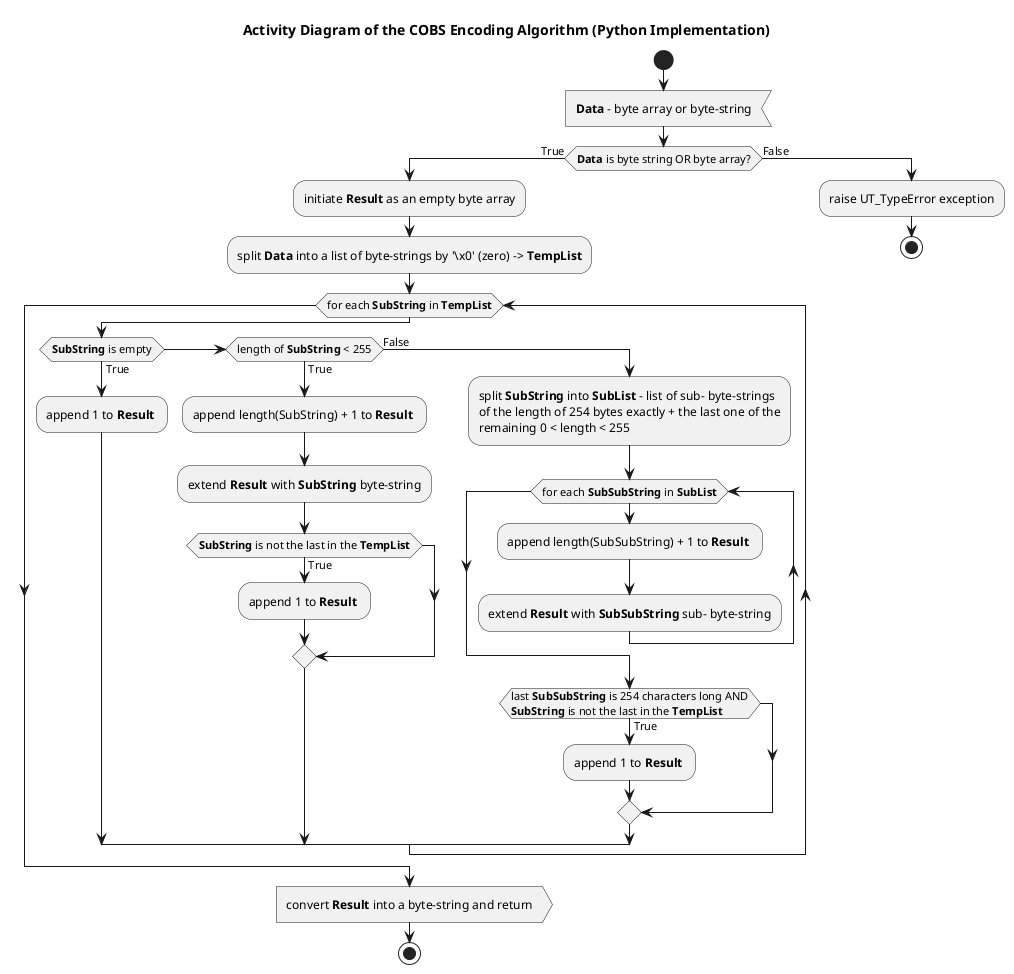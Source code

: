 @startuml cobsPy_encode

title Activity Diagram of the COBS Encoding Algorithm (Python Implementation)

start

:<b>Data</b> - byte array or byte-string<

if (<b>Data</b> is byte string OR byte array?) then (True)

    :initiate <b>Result</b> as an empty byte array;

    :split <b>Data</b> into a list of byte-strings by '\x0' (zero) -> <b>TempList</b>;

    while (for each <b>SubString</b> in <b>TempList</b>)
        if (<b>SubString</b> is empty) then (True)
            :append 1 to <b>Result</b> ;
        elseif (length of <b>SubString</b> < 255) then (True)
            :append length(SubString) + 1 to <b>Result</b> ;
            
            :extend <b>Result</b> with <b>SubString</b> byte-string;
            
            if (<b>SubString</b> is not the last in the <b>TempList</b>) then (True)
                :append 1 to <b>Result</b> ;
            endif
        else (False)
            :split <b>SubString</b> into <b>SubList</b> - list of sub- byte-strings
            of the length of 254 bytes exactly + the last one of the
            remaining 0 < length < 255;
            
            while (for each <b>SubSubString</b> in <b>SubList</b>)
                :append length(SubSubString) + 1 to <b>Result</b> ;
                
                :extend <b>Result</b> with <b>SubSubString</b> sub- byte-string;
            end while
            
            if (last <b>SubSubString</b> is 254 characters long AND\n<b>SubString</b> is not the last in the <b>TempList</b>) then (True)
                :append 1 to <b>Result</b> ;
            endif
        endif
    end while

    :convert <b>Result</b> into a byte-string and return>

    stop
else (False)
    :raise UT_TypeError exception;

    stop
endif

@enduml